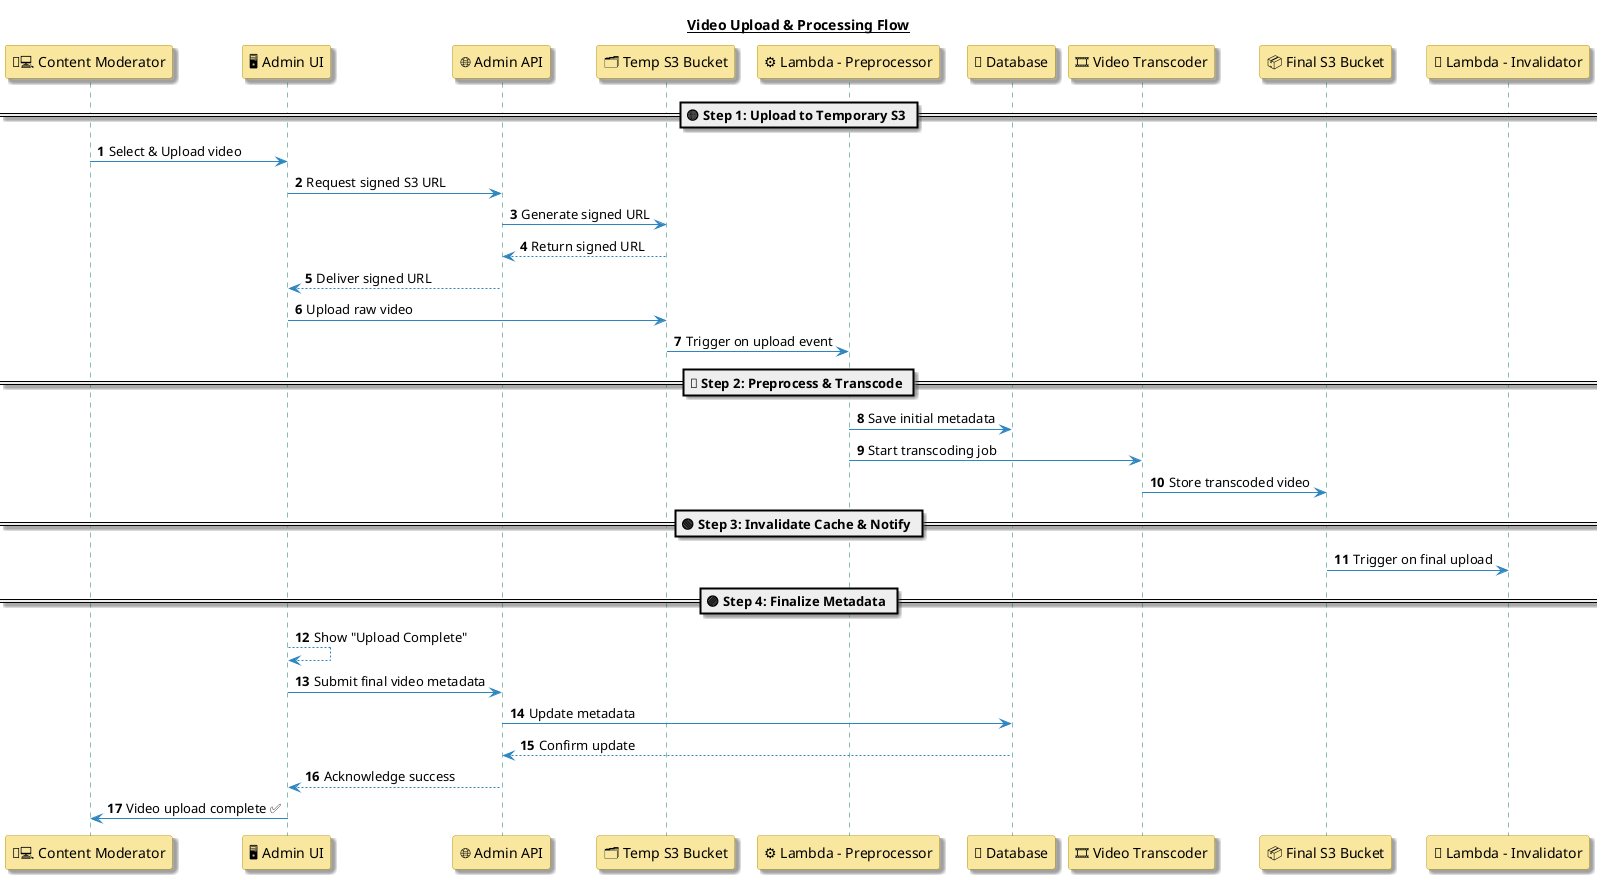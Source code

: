 @startuml "Moderated Video Upload & Processing Flow"
' Enable better visuals
skinparam monochrome false
skinparam shadowing true
skinparam sequence {
    ArrowColor #2E86C1
    ActorBorderColor black
    LifeLineBorderColor #117A65
    LifeLineBackgroundColor #D5F5E3
    ParticipantBackgroundColor #F9E79F
    ParticipantBorderColor #B7950B
    BoxBackgroundColor #FDFEFE
    BoxBorderColor gray
    GroupBorderColor #ABB2B9
    GroupBackgroundColor #EBF5FB
}
autonumber

title <u><b>Video Upload & Processing Flow</b></u>

participant "🧑‍💻 Content Moderator" as Moderator
participant "🖥️ Admin UI" as UI
participant "🌐 Admin API" as API
participant "🗂️ Temp S3 Bucket" as S3Temp
participant "⚙️ Lambda - Preprocessor" as LambdaPre
participant "🧾 Database" as DB
participant "🎞️ Video Transcoder" as Transcoder
participant "📦 Final S3 Bucket" as S3Final
participant "🧹 Lambda - Invalidator" as LambdaInv

== 🟡 Step 1: Upload to Temporary S3 ==

Moderator -> UI: Select & Upload video
UI -> API: Request signed S3 URL
API -> S3Temp: Generate signed URL
S3Temp --> API: Return signed URL
API --> UI: Deliver signed URL
UI -> S3Temp: Upload raw video
S3Temp -> LambdaPre: Trigger on upload event

== 🔵 Step 2: Preprocess & Transcode ==

LambdaPre -> DB: Save initial metadata
LambdaPre -> Transcoder: Start transcoding job
Transcoder -> S3Final: Store transcoded video

== 🟢 Step 3: Invalidate Cache & Notify ==

S3Final -> LambdaInv: Trigger on final upload

== 🟣 Step 4: Finalize Metadata ==

UI --> UI: Show "Upload Complete"
UI -> API: Submit final video metadata
API -> DB: Update metadata
DB --> API: Confirm update
API --> UI: Acknowledge success
UI -> Moderator: Video upload complete ✅

@enduml
